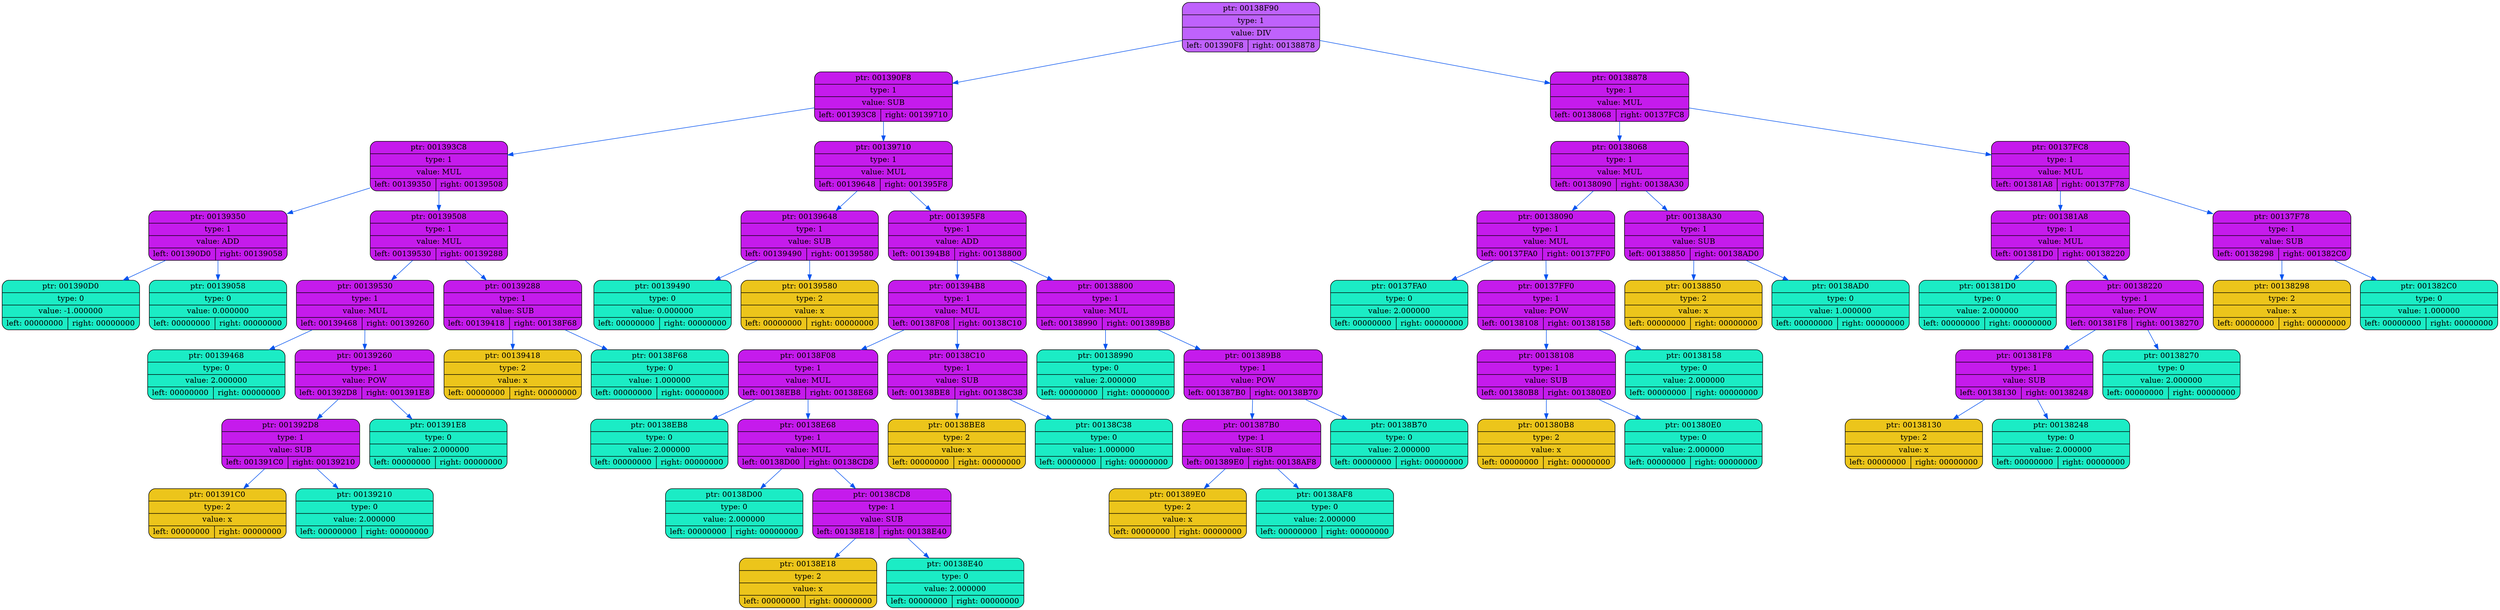 digraph
{
    rankdir=TP

        node00138F90[shape=record,style="rounded,filled",fillcolor="#BF62FC",label="{ ptr: 00138F90 | type: 1 | value: DIV| { left: 001390F8 | right: 00138878 }}"];
    node00138F90 -> node001390F8[color="#0855F0"]
    node001390F8[shape=record,style="rounded,filled",fillcolor="#C51BEC",label="{ ptr: 001390F8 | type: 1 | value: SUB| { left: 001393C8 | right: 00139710 }}"];
    node001390F8 -> node001393C8[color="#0855F0"]
    node001393C8[shape=record,style="rounded,filled",fillcolor="#C51BEC",label="{ ptr: 001393C8 | type: 1 | value: MUL| { left: 00139350 | right: 00139508 }}"];
    node001393C8 -> node00139350[color="#0855F0"]
    node00139350[shape=record,style="rounded,filled",fillcolor="#C51BEC",label="{ ptr: 00139350 | type: 1 | value: ADD| { left: 001390D0 | right: 00139058 }}"];
    node00139350 -> node001390D0[color="#0855F0"]
    node001390D0[shape=record,style="rounded,filled",fillcolor="#1BECC5",label="{ ptr: 001390D0 | type: 0 | value: -1.000000| { left: 00000000 | right: 00000000 }}"];
    node00139350 -> node00139058[color="#0855F0"]
    node00139058[shape=record,style="rounded,filled",fillcolor="#1BECC5",label="{ ptr: 00139058 | type: 0 | value: 0.000000| { left: 00000000 | right: 00000000 }}"];
    node001393C8 -> node00139508[color="#0855F0"]
    node00139508[shape=record,style="rounded,filled",fillcolor="#C51BEC",label="{ ptr: 00139508 | type: 1 | value: MUL| { left: 00139530 | right: 00139288 }}"];
    node00139508 -> node00139530[color="#0855F0"]
    node00139530[shape=record,style="rounded,filled",fillcolor="#C51BEC",label="{ ptr: 00139530 | type: 1 | value: MUL| { left: 00139468 | right: 00139260 }}"];
    node00139530 -> node00139468[color="#0855F0"]
    node00139468[shape=record,style="rounded,filled",fillcolor="#1BECC5",label="{ ptr: 00139468 | type: 0 | value: 2.000000| { left: 00000000 | right: 00000000 }}"];
    node00139530 -> node00139260[color="#0855F0"]
    node00139260[shape=record,style="rounded,filled",fillcolor="#C51BEC",label="{ ptr: 00139260 | type: 1 | value: POW| { left: 001392D8 | right: 001391E8 }}"];
    node00139260 -> node001392D8[color="#0855F0"]
    node001392D8[shape=record,style="rounded,filled",fillcolor="#C51BEC",label="{ ptr: 001392D8 | type: 1 | value: SUB| { left: 001391C0 | right: 00139210 }}"];
    node001392D8 -> node001391C0[color="#0855F0"]
    node001391C0[shape=record,style="rounded,filled",fillcolor="#ECC51B",label="{ ptr: 001391C0 | type: 2 | value: x| { left: 00000000 | right: 00000000 }}"];
    node001392D8 -> node00139210[color="#0855F0"]
    node00139210[shape=record,style="rounded,filled",fillcolor="#1BECC5",label="{ ptr: 00139210 | type: 0 | value: 2.000000| { left: 00000000 | right: 00000000 }}"];
    node00139260 -> node001391E8[color="#0855F0"]
    node001391E8[shape=record,style="rounded,filled",fillcolor="#1BECC5",label="{ ptr: 001391E8 | type: 0 | value: 2.000000| { left: 00000000 | right: 00000000 }}"];
    node00139508 -> node00139288[color="#0855F0"]
    node00139288[shape=record,style="rounded,filled",fillcolor="#C51BEC",label="{ ptr: 00139288 | type: 1 | value: SUB| { left: 00139418 | right: 00138F68 }}"];
    node00139288 -> node00139418[color="#0855F0"]
    node00139418[shape=record,style="rounded,filled",fillcolor="#ECC51B",label="{ ptr: 00139418 | type: 2 | value: x| { left: 00000000 | right: 00000000 }}"];
    node00139288 -> node00138F68[color="#0855F0"]
    node00138F68[shape=record,style="rounded,filled",fillcolor="#1BECC5",label="{ ptr: 00138F68 | type: 0 | value: 1.000000| { left: 00000000 | right: 00000000 }}"];
    node001390F8 -> node00139710[color="#0855F0"]
    node00139710[shape=record,style="rounded,filled",fillcolor="#C51BEC",label="{ ptr: 00139710 | type: 1 | value: MUL| { left: 00139648 | right: 001395F8 }}"];
    node00139710 -> node00139648[color="#0855F0"]
    node00139648[shape=record,style="rounded,filled",fillcolor="#C51BEC",label="{ ptr: 00139648 | type: 1 | value: SUB| { left: 00139490 | right: 00139580 }}"];
    node00139648 -> node00139490[color="#0855F0"]
    node00139490[shape=record,style="rounded,filled",fillcolor="#1BECC5",label="{ ptr: 00139490 | type: 0 | value: 0.000000| { left: 00000000 | right: 00000000 }}"];
    node00139648 -> node00139580[color="#0855F0"]
    node00139580[shape=record,style="rounded,filled",fillcolor="#ECC51B",label="{ ptr: 00139580 | type: 2 | value: x| { left: 00000000 | right: 00000000 }}"];
    node00139710 -> node001395F8[color="#0855F0"]
    node001395F8[shape=record,style="rounded,filled",fillcolor="#C51BEC",label="{ ptr: 001395F8 | type: 1 | value: ADD| { left: 001394B8 | right: 00138800 }}"];
    node001395F8 -> node001394B8[color="#0855F0"]
    node001394B8[shape=record,style="rounded,filled",fillcolor="#C51BEC",label="{ ptr: 001394B8 | type: 1 | value: MUL| { left: 00138F08 | right: 00138C10 }}"];
    node001394B8 -> node00138F08[color="#0855F0"]
    node00138F08[shape=record,style="rounded,filled",fillcolor="#C51BEC",label="{ ptr: 00138F08 | type: 1 | value: MUL| { left: 00138EB8 | right: 00138E68 }}"];
    node00138F08 -> node00138EB8[color="#0855F0"]
    node00138EB8[shape=record,style="rounded,filled",fillcolor="#1BECC5",label="{ ptr: 00138EB8 | type: 0 | value: 2.000000| { left: 00000000 | right: 00000000 }}"];
    node00138F08 -> node00138E68[color="#0855F0"]
    node00138E68[shape=record,style="rounded,filled",fillcolor="#C51BEC",label="{ ptr: 00138E68 | type: 1 | value: MUL| { left: 00138D00 | right: 00138CD8 }}"];
    node00138E68 -> node00138D00[color="#0855F0"]
    node00138D00[shape=record,style="rounded,filled",fillcolor="#1BECC5",label="{ ptr: 00138D00 | type: 0 | value: 2.000000| { left: 00000000 | right: 00000000 }}"];
    node00138E68 -> node00138CD8[color="#0855F0"]
    node00138CD8[shape=record,style="rounded,filled",fillcolor="#C51BEC",label="{ ptr: 00138CD8 | type: 1 | value: SUB| { left: 00138E18 | right: 00138E40 }}"];
    node00138CD8 -> node00138E18[color="#0855F0"]
    node00138E18[shape=record,style="rounded,filled",fillcolor="#ECC51B",label="{ ptr: 00138E18 | type: 2 | value: x| { left: 00000000 | right: 00000000 }}"];
    node00138CD8 -> node00138E40[color="#0855F0"]
    node00138E40[shape=record,style="rounded,filled",fillcolor="#1BECC5",label="{ ptr: 00138E40 | type: 0 | value: 2.000000| { left: 00000000 | right: 00000000 }}"];
    node001394B8 -> node00138C10[color="#0855F0"]
    node00138C10[shape=record,style="rounded,filled",fillcolor="#C51BEC",label="{ ptr: 00138C10 | type: 1 | value: SUB| { left: 00138BE8 | right: 00138C38 }}"];
    node00138C10 -> node00138BE8[color="#0855F0"]
    node00138BE8[shape=record,style="rounded,filled",fillcolor="#ECC51B",label="{ ptr: 00138BE8 | type: 2 | value: x| { left: 00000000 | right: 00000000 }}"];
    node00138C10 -> node00138C38[color="#0855F0"]
    node00138C38[shape=record,style="rounded,filled",fillcolor="#1BECC5",label="{ ptr: 00138C38 | type: 0 | value: 1.000000| { left: 00000000 | right: 00000000 }}"];
    node001395F8 -> node00138800[color="#0855F0"]
    node00138800[shape=record,style="rounded,filled",fillcolor="#C51BEC",label="{ ptr: 00138800 | type: 1 | value: MUL| { left: 00138990 | right: 001389B8 }}"];
    node00138800 -> node00138990[color="#0855F0"]
    node00138990[shape=record,style="rounded,filled",fillcolor="#1BECC5",label="{ ptr: 00138990 | type: 0 | value: 2.000000| { left: 00000000 | right: 00000000 }}"];
    node00138800 -> node001389B8[color="#0855F0"]
    node001389B8[shape=record,style="rounded,filled",fillcolor="#C51BEC",label="{ ptr: 001389B8 | type: 1 | value: POW| { left: 001387B0 | right: 00138B70 }}"];
    node001389B8 -> node001387B0[color="#0855F0"]
    node001387B0[shape=record,style="rounded,filled",fillcolor="#C51BEC",label="{ ptr: 001387B0 | type: 1 | value: SUB| { left: 001389E0 | right: 00138AF8 }}"];
    node001387B0 -> node001389E0[color="#0855F0"]
    node001389E0[shape=record,style="rounded,filled",fillcolor="#ECC51B",label="{ ptr: 001389E0 | type: 2 | value: x| { left: 00000000 | right: 00000000 }}"];
    node001387B0 -> node00138AF8[color="#0855F0"]
    node00138AF8[shape=record,style="rounded,filled",fillcolor="#1BECC5",label="{ ptr: 00138AF8 | type: 0 | value: 2.000000| { left: 00000000 | right: 00000000 }}"];
    node001389B8 -> node00138B70[color="#0855F0"]
    node00138B70[shape=record,style="rounded,filled",fillcolor="#1BECC5",label="{ ptr: 00138B70 | type: 0 | value: 2.000000| { left: 00000000 | right: 00000000 }}"];
    node00138F90 -> node00138878[color="#0855F0"]
    node00138878[shape=record,style="rounded,filled",fillcolor="#C51BEC",label="{ ptr: 00138878 | type: 1 | value: MUL| { left: 00138068 | right: 00137FC8 }}"];
    node00138878 -> node00138068[color="#0855F0"]
    node00138068[shape=record,style="rounded,filled",fillcolor="#C51BEC",label="{ ptr: 00138068 | type: 1 | value: MUL| { left: 00138090 | right: 00138A30 }}"];
    node00138068 -> node00138090[color="#0855F0"]
    node00138090[shape=record,style="rounded,filled",fillcolor="#C51BEC",label="{ ptr: 00138090 | type: 1 | value: MUL| { left: 00137FA0 | right: 00137FF0 }}"];
    node00138090 -> node00137FA0[color="#0855F0"]
    node00137FA0[shape=record,style="rounded,filled",fillcolor="#1BECC5",label="{ ptr: 00137FA0 | type: 0 | value: 2.000000| { left: 00000000 | right: 00000000 }}"];
    node00138090 -> node00137FF0[color="#0855F0"]
    node00137FF0[shape=record,style="rounded,filled",fillcolor="#C51BEC",label="{ ptr: 00137FF0 | type: 1 | value: POW| { left: 00138108 | right: 00138158 }}"];
    node00137FF0 -> node00138108[color="#0855F0"]
    node00138108[shape=record,style="rounded,filled",fillcolor="#C51BEC",label="{ ptr: 00138108 | type: 1 | value: SUB| { left: 001380B8 | right: 001380E0 }}"];
    node00138108 -> node001380B8[color="#0855F0"]
    node001380B8[shape=record,style="rounded,filled",fillcolor="#ECC51B",label="{ ptr: 001380B8 | type: 2 | value: x| { left: 00000000 | right: 00000000 }}"];
    node00138108 -> node001380E0[color="#0855F0"]
    node001380E0[shape=record,style="rounded,filled",fillcolor="#1BECC5",label="{ ptr: 001380E0 | type: 0 | value: 2.000000| { left: 00000000 | right: 00000000 }}"];
    node00137FF0 -> node00138158[color="#0855F0"]
    node00138158[shape=record,style="rounded,filled",fillcolor="#1BECC5",label="{ ptr: 00138158 | type: 0 | value: 2.000000| { left: 00000000 | right: 00000000 }}"];
    node00138068 -> node00138A30[color="#0855F0"]
    node00138A30[shape=record,style="rounded,filled",fillcolor="#C51BEC",label="{ ptr: 00138A30 | type: 1 | value: SUB| { left: 00138850 | right: 00138AD0 }}"];
    node00138A30 -> node00138850[color="#0855F0"]
    node00138850[shape=record,style="rounded,filled",fillcolor="#ECC51B",label="{ ptr: 00138850 | type: 2 | value: x| { left: 00000000 | right: 00000000 }}"];
    node00138A30 -> node00138AD0[color="#0855F0"]
    node00138AD0[shape=record,style="rounded,filled",fillcolor="#1BECC5",label="{ ptr: 00138AD0 | type: 0 | value: 1.000000| { left: 00000000 | right: 00000000 }}"];
    node00138878 -> node00137FC8[color="#0855F0"]
    node00137FC8[shape=record,style="rounded,filled",fillcolor="#C51BEC",label="{ ptr: 00137FC8 | type: 1 | value: MUL| { left: 001381A8 | right: 00137F78 }}"];
    node00137FC8 -> node001381A8[color="#0855F0"]
    node001381A8[shape=record,style="rounded,filled",fillcolor="#C51BEC",label="{ ptr: 001381A8 | type: 1 | value: MUL| { left: 001381D0 | right: 00138220 }}"];
    node001381A8 -> node001381D0[color="#0855F0"]
    node001381D0[shape=record,style="rounded,filled",fillcolor="#1BECC5",label="{ ptr: 001381D0 | type: 0 | value: 2.000000| { left: 00000000 | right: 00000000 }}"];
    node001381A8 -> node00138220[color="#0855F0"]
    node00138220[shape=record,style="rounded,filled",fillcolor="#C51BEC",label="{ ptr: 00138220 | type: 1 | value: POW| { left: 001381F8 | right: 00138270 }}"];
    node00138220 -> node001381F8[color="#0855F0"]
    node001381F8[shape=record,style="rounded,filled",fillcolor="#C51BEC",label="{ ptr: 001381F8 | type: 1 | value: SUB| { left: 00138130 | right: 00138248 }}"];
    node001381F8 -> node00138130[color="#0855F0"]
    node00138130[shape=record,style="rounded,filled",fillcolor="#ECC51B",label="{ ptr: 00138130 | type: 2 | value: x| { left: 00000000 | right: 00000000 }}"];
    node001381F8 -> node00138248[color="#0855F0"]
    node00138248[shape=record,style="rounded,filled",fillcolor="#1BECC5",label="{ ptr: 00138248 | type: 0 | value: 2.000000| { left: 00000000 | right: 00000000 }}"];
    node00138220 -> node00138270[color="#0855F0"]
    node00138270[shape=record,style="rounded,filled",fillcolor="#1BECC5",label="{ ptr: 00138270 | type: 0 | value: 2.000000| { left: 00000000 | right: 00000000 }}"];
    node00137FC8 -> node00137F78[color="#0855F0"]
    node00137F78[shape=record,style="rounded,filled",fillcolor="#C51BEC",label="{ ptr: 00137F78 | type: 1 | value: SUB| { left: 00138298 | right: 001382C0 }}"];
    node00137F78 -> node00138298[color="#0855F0"]
    node00138298[shape=record,style="rounded,filled",fillcolor="#ECC51B",label="{ ptr: 00138298 | type: 2 | value: x| { left: 00000000 | right: 00000000 }}"];
    node00137F78 -> node001382C0[color="#0855F0"]
    node001382C0[shape=record,style="rounded,filled",fillcolor="#1BECC5",label="{ ptr: 001382C0 | type: 0 | value: 1.000000| { left: 00000000 | right: 00000000 }}"];
}